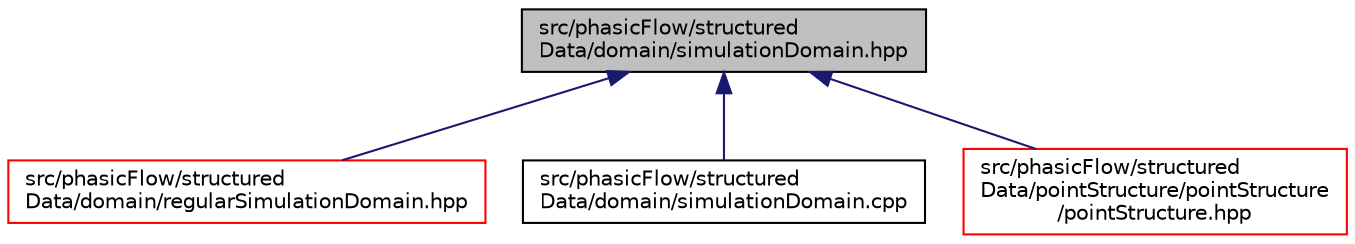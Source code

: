 digraph "src/phasicFlow/structuredData/domain/simulationDomain.hpp"
{
 // LATEX_PDF_SIZE
  edge [fontname="Helvetica",fontsize="10",labelfontname="Helvetica",labelfontsize="10"];
  node [fontname="Helvetica",fontsize="10",shape=record];
  Node1 [label="src/phasicFlow/structured\lData/domain/simulationDomain.hpp",height=0.2,width=0.4,color="black", fillcolor="grey75", style="filled", fontcolor="black",tooltip=" "];
  Node1 -> Node2 [dir="back",color="midnightblue",fontsize="10",style="solid",fontname="Helvetica"];
  Node2 [label="src/phasicFlow/structured\lData/domain/regularSimulationDomain.hpp",height=0.2,width=0.4,color="red", fillcolor="white", style="filled",URL="$regularSimulationDomain_8hpp.html",tooltip=" "];
  Node1 -> Node4 [dir="back",color="midnightblue",fontsize="10",style="solid",fontname="Helvetica"];
  Node4 [label="src/phasicFlow/structured\lData/domain/simulationDomain.cpp",height=0.2,width=0.4,color="black", fillcolor="white", style="filled",URL="$simulationDomain_8cpp.html",tooltip=" "];
  Node1 -> Node5 [dir="back",color="midnightblue",fontsize="10",style="solid",fontname="Helvetica"];
  Node5 [label="src/phasicFlow/structured\lData/pointStructure/pointStructure\l/pointStructure.hpp",height=0.2,width=0.4,color="red", fillcolor="white", style="filled",URL="$pointStructure_8hpp.html",tooltip=" "];
}

